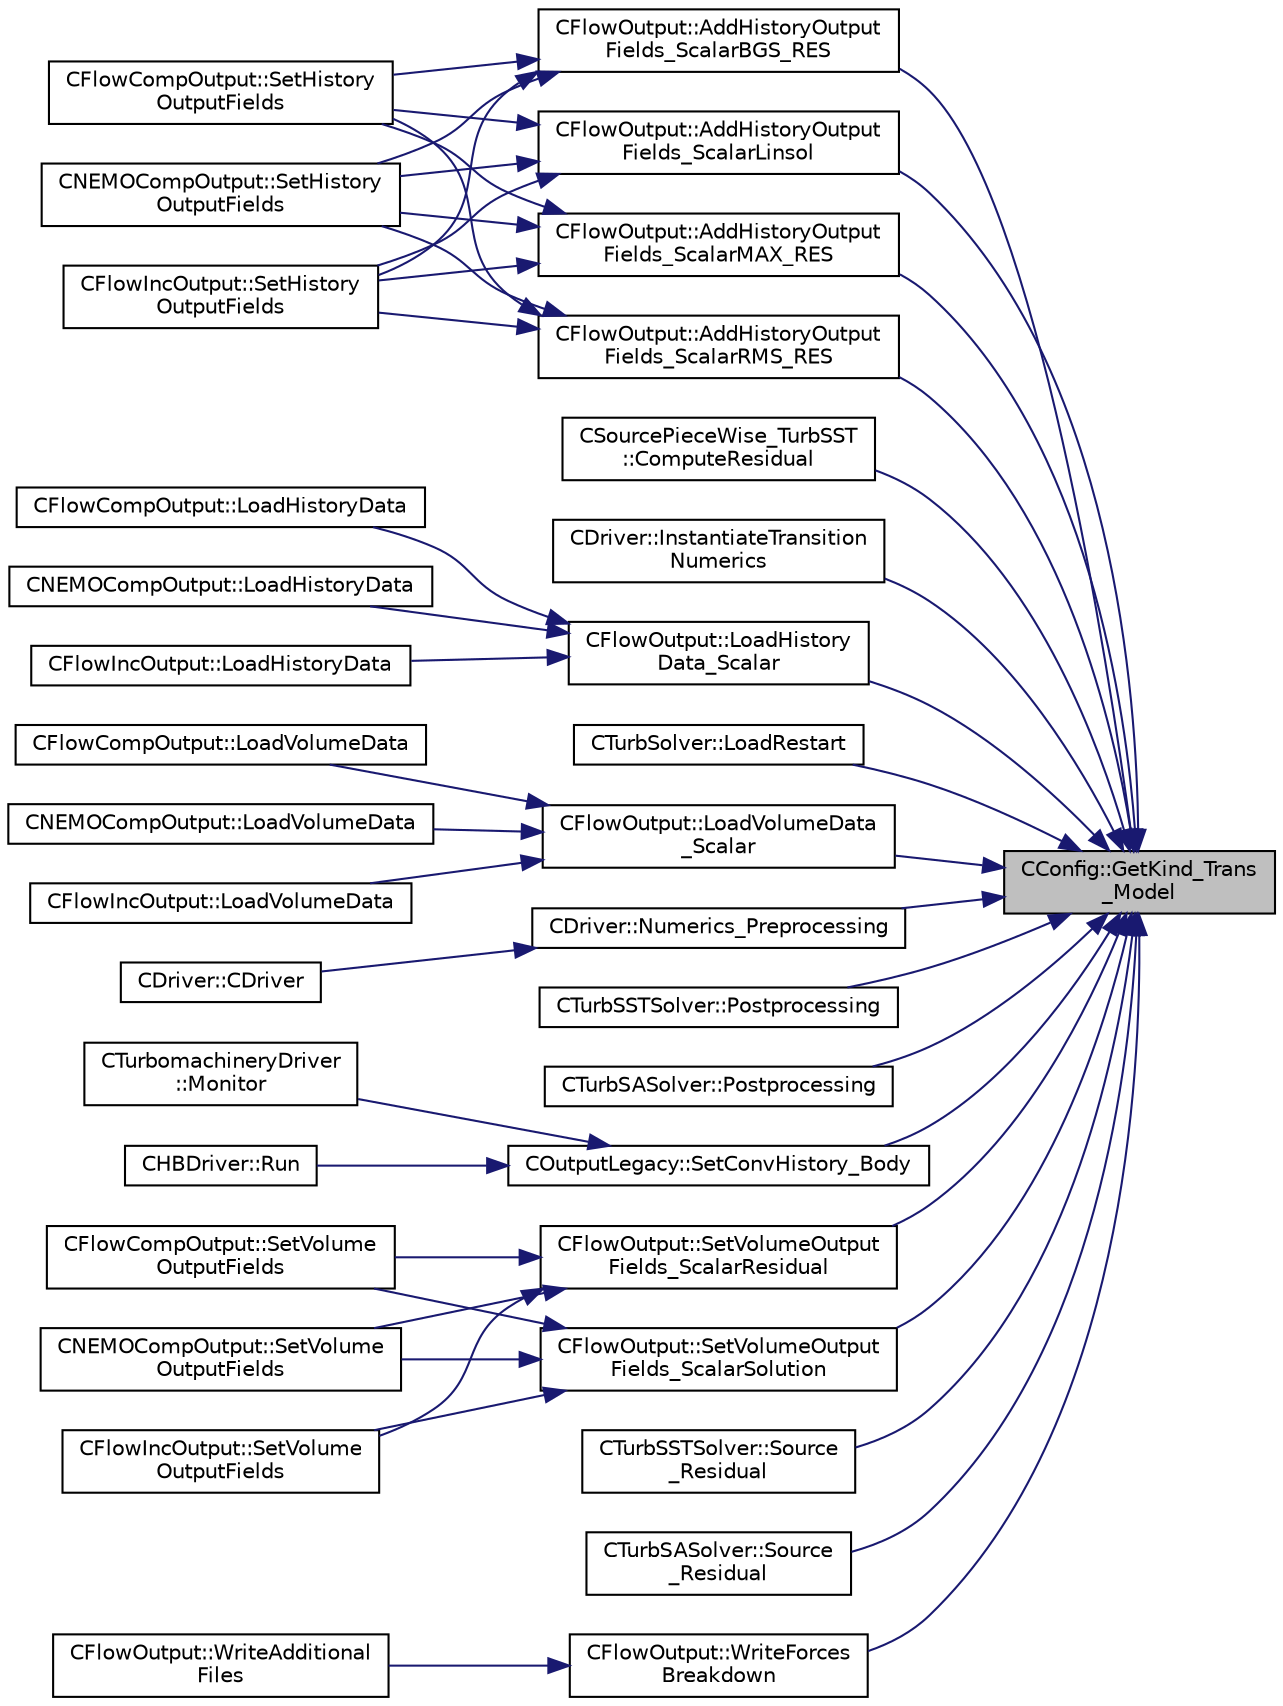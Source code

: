 digraph "CConfig::GetKind_Trans_Model"
{
 // LATEX_PDF_SIZE
  edge [fontname="Helvetica",fontsize="10",labelfontname="Helvetica",labelfontsize="10"];
  node [fontname="Helvetica",fontsize="10",shape=record];
  rankdir="RL";
  Node1 [label="CConfig::GetKind_Trans\l_Model",height=0.2,width=0.4,color="black", fillcolor="grey75", style="filled", fontcolor="black",tooltip="Get the kind of the transition model."];
  Node1 -> Node2 [dir="back",color="midnightblue",fontsize="10",style="solid",fontname="Helvetica"];
  Node2 [label="CFlowOutput::AddHistoryOutput\lFields_ScalarBGS_RES",height=0.2,width=0.4,color="black", fillcolor="white", style="filled",URL="$classCFlowOutput.html#a25002adddaec3a9874793c5a936bf73c",tooltip="Add scalar (turbulence/species) history fields for the BGS Residual (FVMComp, FVMInc,..."];
  Node2 -> Node3 [dir="back",color="midnightblue",fontsize="10",style="solid",fontname="Helvetica"];
  Node3 [label="CFlowCompOutput::SetHistory\lOutputFields",height=0.2,width=0.4,color="black", fillcolor="white", style="filled",URL="$classCFlowCompOutput.html#a8b41f117a187a481a89f3dca1841a691",tooltip="Set the available history output fields."];
  Node2 -> Node4 [dir="back",color="midnightblue",fontsize="10",style="solid",fontname="Helvetica"];
  Node4 [label="CNEMOCompOutput::SetHistory\lOutputFields",height=0.2,width=0.4,color="black", fillcolor="white", style="filled",URL="$classCNEMOCompOutput.html#a81950db0223de4d025f01108c3831b9d",tooltip="Set the available history output fields."];
  Node2 -> Node5 [dir="back",color="midnightblue",fontsize="10",style="solid",fontname="Helvetica"];
  Node5 [label="CFlowIncOutput::SetHistory\lOutputFields",height=0.2,width=0.4,color="black", fillcolor="white", style="filled",URL="$classCFlowIncOutput.html#a771011c35b0c004348eab0e60e9ff0a5",tooltip="Set the available history output fields."];
  Node1 -> Node6 [dir="back",color="midnightblue",fontsize="10",style="solid",fontname="Helvetica"];
  Node6 [label="CFlowOutput::AddHistoryOutput\lFields_ScalarLinsol",height=0.2,width=0.4,color="black", fillcolor="white", style="filled",URL="$classCFlowOutput.html#a9aba06754f636df9fb9538613efe9f34",tooltip="Add scalar (turbulence/species) history fields for the linear solver (FVMComp, FVMInc,..."];
  Node6 -> Node3 [dir="back",color="midnightblue",fontsize="10",style="solid",fontname="Helvetica"];
  Node6 -> Node4 [dir="back",color="midnightblue",fontsize="10",style="solid",fontname="Helvetica"];
  Node6 -> Node5 [dir="back",color="midnightblue",fontsize="10",style="solid",fontname="Helvetica"];
  Node1 -> Node7 [dir="back",color="midnightblue",fontsize="10",style="solid",fontname="Helvetica"];
  Node7 [label="CFlowOutput::AddHistoryOutput\lFields_ScalarMAX_RES",height=0.2,width=0.4,color="black", fillcolor="white", style="filled",URL="$classCFlowOutput.html#a4909804b8bc466003569b0883db40eb7",tooltip="Add scalar (turbulence/species) history fields for the max Residual (FVMComp, FVMInc,..."];
  Node7 -> Node3 [dir="back",color="midnightblue",fontsize="10",style="solid",fontname="Helvetica"];
  Node7 -> Node4 [dir="back",color="midnightblue",fontsize="10",style="solid",fontname="Helvetica"];
  Node7 -> Node5 [dir="back",color="midnightblue",fontsize="10",style="solid",fontname="Helvetica"];
  Node1 -> Node8 [dir="back",color="midnightblue",fontsize="10",style="solid",fontname="Helvetica"];
  Node8 [label="CFlowOutput::AddHistoryOutput\lFields_ScalarRMS_RES",height=0.2,width=0.4,color="black", fillcolor="white", style="filled",URL="$classCFlowOutput.html#a006dc5717c07ca240a4067cb3049431f",tooltip="Add scalar (turbulence/species) history fields for the Residual RMS (FVMComp, FVMInc,..."];
  Node8 -> Node3 [dir="back",color="midnightblue",fontsize="10",style="solid",fontname="Helvetica"];
  Node8 -> Node4 [dir="back",color="midnightblue",fontsize="10",style="solid",fontname="Helvetica"];
  Node8 -> Node5 [dir="back",color="midnightblue",fontsize="10",style="solid",fontname="Helvetica"];
  Node1 -> Node9 [dir="back",color="midnightblue",fontsize="10",style="solid",fontname="Helvetica"];
  Node9 [label="CSourcePieceWise_TurbSST\l::ComputeResidual",height=0.2,width=0.4,color="black", fillcolor="white", style="filled",URL="$classCSourcePieceWise__TurbSST.html#a6d1441810be5842a599a57908180032c",tooltip="Residual for source term integration."];
  Node1 -> Node10 [dir="back",color="midnightblue",fontsize="10",style="solid",fontname="Helvetica"];
  Node10 [label="CDriver::InstantiateTransition\lNumerics",height=0.2,width=0.4,color="black", fillcolor="white", style="filled",URL="$classCDriver.html#a813c12f7ecef7e6e9bb5d6568cc7d364",tooltip="Helper to instantiate transition numerics specialized for different flow solvers."];
  Node1 -> Node11 [dir="back",color="midnightblue",fontsize="10",style="solid",fontname="Helvetica"];
  Node11 [label="CFlowOutput::LoadHistory\lData_Scalar",height=0.2,width=0.4,color="black", fillcolor="white", style="filled",URL="$classCFlowOutput.html#a4597ff1dd22944f646dbac150dee10e6",tooltip="Set all scalar (turbulence/species) history field values."];
  Node11 -> Node12 [dir="back",color="midnightblue",fontsize="10",style="solid",fontname="Helvetica"];
  Node12 [label="CFlowCompOutput::LoadHistoryData",height=0.2,width=0.4,color="black", fillcolor="white", style="filled",URL="$classCFlowCompOutput.html#a393cb19a691990ee6e88f844eccc79ed",tooltip="Load the history output field values."];
  Node11 -> Node13 [dir="back",color="midnightblue",fontsize="10",style="solid",fontname="Helvetica"];
  Node13 [label="CNEMOCompOutput::LoadHistoryData",height=0.2,width=0.4,color="black", fillcolor="white", style="filled",URL="$classCNEMOCompOutput.html#a7a9f1a32fe55e6a967a27eb38408ec99",tooltip="Load the history output field values."];
  Node11 -> Node14 [dir="back",color="midnightblue",fontsize="10",style="solid",fontname="Helvetica"];
  Node14 [label="CFlowIncOutput::LoadHistoryData",height=0.2,width=0.4,color="black", fillcolor="white", style="filled",URL="$classCFlowIncOutput.html#a466112efa2e3a89cdd2456701a0480b5",tooltip="Load the history output field values."];
  Node1 -> Node15 [dir="back",color="midnightblue",fontsize="10",style="solid",fontname="Helvetica"];
  Node15 [label="CTurbSolver::LoadRestart",height=0.2,width=0.4,color="black", fillcolor="white", style="filled",URL="$classCTurbSolver.html#a7b62bcdb84f3345f560a6110905d7fb3",tooltip="Load a solution from a restart file."];
  Node1 -> Node16 [dir="back",color="midnightblue",fontsize="10",style="solid",fontname="Helvetica"];
  Node16 [label="CFlowOutput::LoadVolumeData\l_Scalar",height=0.2,width=0.4,color="black", fillcolor="white", style="filled",URL="$classCFlowOutput.html#a36e32acf8391070962333486227ebc6f",tooltip="Set all scalar (turbulence/species) volume field values for a point."];
  Node16 -> Node17 [dir="back",color="midnightblue",fontsize="10",style="solid",fontname="Helvetica"];
  Node17 [label="CFlowCompOutput::LoadVolumeData",height=0.2,width=0.4,color="black", fillcolor="white", style="filled",URL="$classCFlowCompOutput.html#a4dbb2657e6ea72800af13ddf08789276",tooltip="Set the values of the volume output fields for a point."];
  Node16 -> Node18 [dir="back",color="midnightblue",fontsize="10",style="solid",fontname="Helvetica"];
  Node18 [label="CNEMOCompOutput::LoadVolumeData",height=0.2,width=0.4,color="black", fillcolor="white", style="filled",URL="$classCNEMOCompOutput.html#a89eba9a2ef60d470409b605e9a06140b",tooltip="Set the values of the volume output fields for a point."];
  Node16 -> Node19 [dir="back",color="midnightblue",fontsize="10",style="solid",fontname="Helvetica"];
  Node19 [label="CFlowIncOutput::LoadVolumeData",height=0.2,width=0.4,color="black", fillcolor="white", style="filled",URL="$classCFlowIncOutput.html#a72e2584bbcbcf7e3a94dae5344953f08",tooltip="Set the values of the volume output fields for a point."];
  Node1 -> Node20 [dir="back",color="midnightblue",fontsize="10",style="solid",fontname="Helvetica"];
  Node20 [label="CDriver::Numerics_Preprocessing",height=0.2,width=0.4,color="black", fillcolor="white", style="filled",URL="$classCDriver.html#a03e4eacdeaca8db04159d40fe5295831",tooltip="Definition and allocation of all solver classes."];
  Node20 -> Node21 [dir="back",color="midnightblue",fontsize="10",style="solid",fontname="Helvetica"];
  Node21 [label="CDriver::CDriver",height=0.2,width=0.4,color="black", fillcolor="white", style="filled",URL="$classCDriver.html#a3fca4a013a6efa9bbb38fe78a86b5f3d",tooltip="Constructor of the class."];
  Node1 -> Node22 [dir="back",color="midnightblue",fontsize="10",style="solid",fontname="Helvetica"];
  Node22 [label="CTurbSSTSolver::Postprocessing",height=0.2,width=0.4,color="black", fillcolor="white", style="filled",URL="$classCTurbSSTSolver.html#a9f9394f05aa34e96e4bf2dd00447789a",tooltip="Computes the eddy viscosity."];
  Node1 -> Node23 [dir="back",color="midnightblue",fontsize="10",style="solid",fontname="Helvetica"];
  Node23 [label="CTurbSASolver::Postprocessing",height=0.2,width=0.4,color="black", fillcolor="white", style="filled",URL="$classCTurbSASolver.html#af815ca3a9ef4726b625a89028dc6fb0e",tooltip="A virtual member."];
  Node1 -> Node24 [dir="back",color="midnightblue",fontsize="10",style="solid",fontname="Helvetica"];
  Node24 [label="COutputLegacy::SetConvHistory_Body",height=0.2,width=0.4,color="black", fillcolor="white", style="filled",URL="$classCOutputLegacy.html#a217cc0d778a3828499189a9debee47c6",tooltip="Write the history file and the convergence on the screen for serial computations."];
  Node24 -> Node25 [dir="back",color="midnightblue",fontsize="10",style="solid",fontname="Helvetica"];
  Node25 [label="CTurbomachineryDriver\l::Monitor",height=0.2,width=0.4,color="black", fillcolor="white", style="filled",URL="$classCTurbomachineryDriver.html#a46d71c90157f3116888e41d0789be956",tooltip="Monitor the computation."];
  Node24 -> Node26 [dir="back",color="midnightblue",fontsize="10",style="solid",fontname="Helvetica"];
  Node26 [label="CHBDriver::Run",height=0.2,width=0.4,color="black", fillcolor="white", style="filled",URL="$classCHBDriver.html#a741b28f789c77858055bdea1d5716f21",tooltip="Run a single iteration of a Harmonic Balance problem."];
  Node1 -> Node27 [dir="back",color="midnightblue",fontsize="10",style="solid",fontname="Helvetica"];
  Node27 [label="CFlowOutput::SetVolumeOutput\lFields_ScalarResidual",height=0.2,width=0.4,color="black", fillcolor="white", style="filled",URL="$classCFlowOutput.html#a30077358e7f347c8a8de340109664ea9",tooltip="Add scalar (turbulence/species) volume solution fields for a point (FVMComp, FVMInc,..."];
  Node27 -> Node28 [dir="back",color="midnightblue",fontsize="10",style="solid",fontname="Helvetica"];
  Node28 [label="CFlowCompOutput::SetVolume\lOutputFields",height=0.2,width=0.4,color="black", fillcolor="white", style="filled",URL="$classCFlowCompOutput.html#a1724bb8ece7b49ccc08b1a9ebd227f85",tooltip="Set the available volume output fields."];
  Node27 -> Node29 [dir="back",color="midnightblue",fontsize="10",style="solid",fontname="Helvetica"];
  Node29 [label="CNEMOCompOutput::SetVolume\lOutputFields",height=0.2,width=0.4,color="black", fillcolor="white", style="filled",URL="$classCNEMOCompOutput.html#ae2e72ddbf5abb62c9da53098d5c861ef",tooltip="Set the available volume output fields."];
  Node27 -> Node30 [dir="back",color="midnightblue",fontsize="10",style="solid",fontname="Helvetica"];
  Node30 [label="CFlowIncOutput::SetVolume\lOutputFields",height=0.2,width=0.4,color="black", fillcolor="white", style="filled",URL="$classCFlowIncOutput.html#a2d50d4d3b55a195d431eb426a381bcf8",tooltip="Set the available volume output fields."];
  Node1 -> Node31 [dir="back",color="midnightblue",fontsize="10",style="solid",fontname="Helvetica"];
  Node31 [label="CFlowOutput::SetVolumeOutput\lFields_ScalarSolution",height=0.2,width=0.4,color="black", fillcolor="white", style="filled",URL="$classCFlowOutput.html#a8e2fc95273b7f56d4c00ea9a7b2ace46",tooltip="Add scalar (turbulence/species) volume solution fields for a point (FVMComp, FVMInc,..."];
  Node31 -> Node28 [dir="back",color="midnightblue",fontsize="10",style="solid",fontname="Helvetica"];
  Node31 -> Node29 [dir="back",color="midnightblue",fontsize="10",style="solid",fontname="Helvetica"];
  Node31 -> Node30 [dir="back",color="midnightblue",fontsize="10",style="solid",fontname="Helvetica"];
  Node1 -> Node32 [dir="back",color="midnightblue",fontsize="10",style="solid",fontname="Helvetica"];
  Node32 [label="CTurbSSTSolver::Source\l_Residual",height=0.2,width=0.4,color="black", fillcolor="white", style="filled",URL="$classCTurbSSTSolver.html#a1a4833387e1c5030deaac3cd81bf0cbe",tooltip="Source term computation."];
  Node1 -> Node33 [dir="back",color="midnightblue",fontsize="10",style="solid",fontname="Helvetica"];
  Node33 [label="CTurbSASolver::Source\l_Residual",height=0.2,width=0.4,color="black", fillcolor="white", style="filled",URL="$classCTurbSASolver.html#ae254c08e17def463df09c9f804bf5194",tooltip="Source term computation."];
  Node1 -> Node34 [dir="back",color="midnightblue",fontsize="10",style="solid",fontname="Helvetica"];
  Node34 [label="CFlowOutput::WriteForces\lBreakdown",height=0.2,width=0.4,color="black", fillcolor="white", style="filled",URL="$classCFlowOutput.html#aff6a6f11c9f53f559bab9ca94b21cd2a",tooltip="Write the forces breakdown file."];
  Node34 -> Node35 [dir="back",color="midnightblue",fontsize="10",style="solid",fontname="Helvetica"];
  Node35 [label="CFlowOutput::WriteAdditional\lFiles",height=0.2,width=0.4,color="black", fillcolor="white", style="filled",URL="$classCFlowOutput.html#aaac3fb7b2575967b157c306065ab1ea8",tooltip="Write any additional files defined for the current solver."];
}
